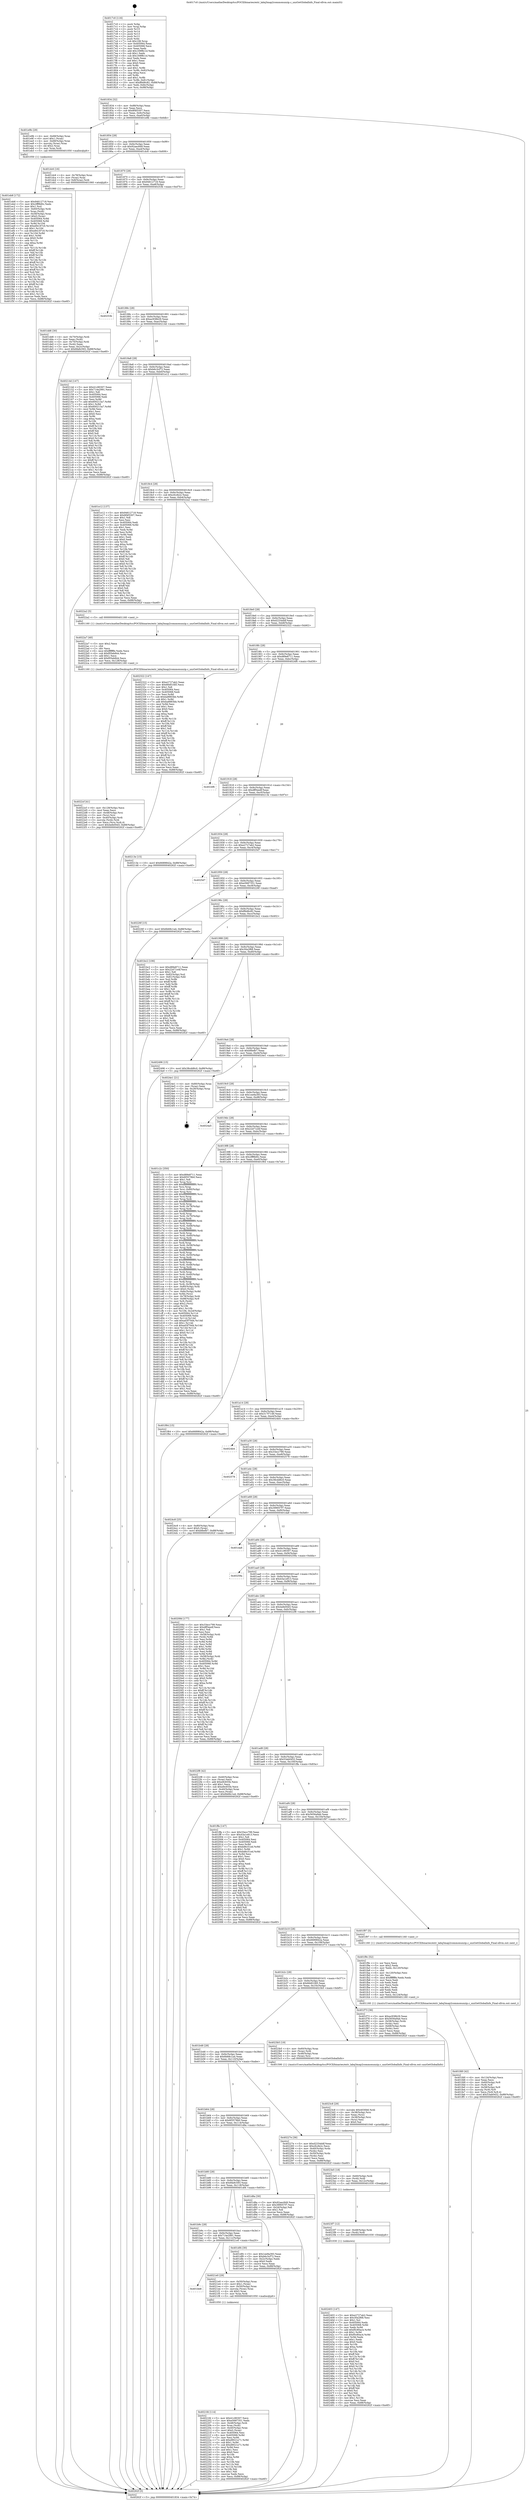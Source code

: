 digraph "0x4017c0" {
  label = "0x4017c0 (/mnt/c/Users/mathe/Desktop/tcc/POCII/binaries/extr_labq3map2commonunzip.c_unzGetGlobalInfo_Final-ollvm.out::main(0))"
  labelloc = "t"
  node[shape=record]

  Entry [label="",width=0.3,height=0.3,shape=circle,fillcolor=black,style=filled]
  "0x401834" [label="{
     0x401834 [32]\l
     | [instrs]\l
     &nbsp;&nbsp;0x401834 \<+6\>: mov -0x88(%rbp),%eax\l
     &nbsp;&nbsp;0x40183a \<+2\>: mov %eax,%ecx\l
     &nbsp;&nbsp;0x40183c \<+6\>: sub $0x8f4f3307,%ecx\l
     &nbsp;&nbsp;0x401842 \<+6\>: mov %eax,-0x9c(%rbp)\l
     &nbsp;&nbsp;0x401848 \<+6\>: mov %ecx,-0xa0(%rbp)\l
     &nbsp;&nbsp;0x40184e \<+6\>: je 0000000000401e9b \<main+0x6db\>\l
  }"]
  "0x401e9b" [label="{
     0x401e9b [29]\l
     | [instrs]\l
     &nbsp;&nbsp;0x401e9b \<+4\>: mov -0x68(%rbp),%rax\l
     &nbsp;&nbsp;0x401e9f \<+6\>: movl $0x1,(%rax)\l
     &nbsp;&nbsp;0x401ea5 \<+4\>: mov -0x68(%rbp),%rax\l
     &nbsp;&nbsp;0x401ea9 \<+3\>: movslq (%rax),%rax\l
     &nbsp;&nbsp;0x401eac \<+4\>: shl $0x2,%rax\l
     &nbsp;&nbsp;0x401eb0 \<+3\>: mov %rax,%rdi\l
     &nbsp;&nbsp;0x401eb3 \<+5\>: call 0000000000401050 \<malloc@plt\>\l
     | [calls]\l
     &nbsp;&nbsp;0x401050 \{1\} (unknown)\l
  }"]
  "0x401854" [label="{
     0x401854 [28]\l
     | [instrs]\l
     &nbsp;&nbsp;0x401854 \<+5\>: jmp 0000000000401859 \<main+0x99\>\l
     &nbsp;&nbsp;0x401859 \<+6\>: mov -0x9c(%rbp),%eax\l
     &nbsp;&nbsp;0x40185f \<+5\>: sub $0x92aec849,%eax\l
     &nbsp;&nbsp;0x401864 \<+6\>: mov %eax,-0xa4(%rbp)\l
     &nbsp;&nbsp;0x40186a \<+6\>: je 0000000000401dc6 \<main+0x606\>\l
  }"]
  Exit [label="",width=0.3,height=0.3,shape=circle,fillcolor=black,style=filled,peripheries=2]
  "0x401dc6" [label="{
     0x401dc6 [16]\l
     | [instrs]\l
     &nbsp;&nbsp;0x401dc6 \<+4\>: mov -0x78(%rbp),%rax\l
     &nbsp;&nbsp;0x401dca \<+3\>: mov (%rax),%rax\l
     &nbsp;&nbsp;0x401dcd \<+4\>: mov 0x8(%rax),%rdi\l
     &nbsp;&nbsp;0x401dd1 \<+5\>: call 0000000000401060 \<atoi@plt\>\l
     | [calls]\l
     &nbsp;&nbsp;0x401060 \{1\} (unknown)\l
  }"]
  "0x401870" [label="{
     0x401870 [28]\l
     | [instrs]\l
     &nbsp;&nbsp;0x401870 \<+5\>: jmp 0000000000401875 \<main+0xb5\>\l
     &nbsp;&nbsp;0x401875 \<+6\>: mov -0x9c(%rbp),%eax\l
     &nbsp;&nbsp;0x40187b \<+5\>: sub $0x94612718,%eax\l
     &nbsp;&nbsp;0x401880 \<+6\>: mov %eax,-0xa8(%rbp)\l
     &nbsp;&nbsp;0x401886 \<+6\>: je 000000000040253b \<main+0xd7b\>\l
  }"]
  "0x402403" [label="{
     0x402403 [147]\l
     | [instrs]\l
     &nbsp;&nbsp;0x402403 \<+5\>: mov $0xe2727ab2,%eax\l
     &nbsp;&nbsp;0x402408 \<+5\>: mov $0x30a2f68,%esi\l
     &nbsp;&nbsp;0x40240d \<+2\>: mov $0x1,%cl\l
     &nbsp;&nbsp;0x40240f \<+7\>: mov 0x405064,%edx\l
     &nbsp;&nbsp;0x402416 \<+8\>: mov 0x405068,%r8d\l
     &nbsp;&nbsp;0x40241e \<+3\>: mov %edx,%r9d\l
     &nbsp;&nbsp;0x402421 \<+7\>: add $0xf0c80ac4,%r9d\l
     &nbsp;&nbsp;0x402428 \<+4\>: sub $0x1,%r9d\l
     &nbsp;&nbsp;0x40242c \<+7\>: sub $0xf0c80ac4,%r9d\l
     &nbsp;&nbsp;0x402433 \<+4\>: imul %r9d,%edx\l
     &nbsp;&nbsp;0x402437 \<+3\>: and $0x1,%edx\l
     &nbsp;&nbsp;0x40243a \<+3\>: cmp $0x0,%edx\l
     &nbsp;&nbsp;0x40243d \<+4\>: sete %r10b\l
     &nbsp;&nbsp;0x402441 \<+4\>: cmp $0xa,%r8d\l
     &nbsp;&nbsp;0x402445 \<+4\>: setl %r11b\l
     &nbsp;&nbsp;0x402449 \<+3\>: mov %r10b,%bl\l
     &nbsp;&nbsp;0x40244c \<+3\>: xor $0xff,%bl\l
     &nbsp;&nbsp;0x40244f \<+3\>: mov %r11b,%r14b\l
     &nbsp;&nbsp;0x402452 \<+4\>: xor $0xff,%r14b\l
     &nbsp;&nbsp;0x402456 \<+3\>: xor $0x0,%cl\l
     &nbsp;&nbsp;0x402459 \<+3\>: mov %bl,%r15b\l
     &nbsp;&nbsp;0x40245c \<+4\>: and $0x0,%r15b\l
     &nbsp;&nbsp;0x402460 \<+3\>: and %cl,%r10b\l
     &nbsp;&nbsp;0x402463 \<+3\>: mov %r14b,%r12b\l
     &nbsp;&nbsp;0x402466 \<+4\>: and $0x0,%r12b\l
     &nbsp;&nbsp;0x40246a \<+3\>: and %cl,%r11b\l
     &nbsp;&nbsp;0x40246d \<+3\>: or %r10b,%r15b\l
     &nbsp;&nbsp;0x402470 \<+3\>: or %r11b,%r12b\l
     &nbsp;&nbsp;0x402473 \<+3\>: xor %r12b,%r15b\l
     &nbsp;&nbsp;0x402476 \<+3\>: or %r14b,%bl\l
     &nbsp;&nbsp;0x402479 \<+3\>: xor $0xff,%bl\l
     &nbsp;&nbsp;0x40247c \<+3\>: or $0x0,%cl\l
     &nbsp;&nbsp;0x40247f \<+2\>: and %cl,%bl\l
     &nbsp;&nbsp;0x402481 \<+3\>: or %bl,%r15b\l
     &nbsp;&nbsp;0x402484 \<+4\>: test $0x1,%r15b\l
     &nbsp;&nbsp;0x402488 \<+3\>: cmovne %esi,%eax\l
     &nbsp;&nbsp;0x40248b \<+6\>: mov %eax,-0x88(%rbp)\l
     &nbsp;&nbsp;0x402491 \<+5\>: jmp 000000000040262f \<main+0xe6f\>\l
  }"]
  "0x40253b" [label="{
     0x40253b\l
  }", style=dashed]
  "0x40188c" [label="{
     0x40188c [28]\l
     | [instrs]\l
     &nbsp;&nbsp;0x40188c \<+5\>: jmp 0000000000401891 \<main+0xd1\>\l
     &nbsp;&nbsp;0x401891 \<+6\>: mov -0x9c(%rbp),%eax\l
     &nbsp;&nbsp;0x401897 \<+5\>: sub $0xac938b29,%eax\l
     &nbsp;&nbsp;0x40189c \<+6\>: mov %eax,-0xac(%rbp)\l
     &nbsp;&nbsp;0x4018a2 \<+6\>: je 000000000040214d \<main+0x98d\>\l
  }"]
  "0x4023f7" [label="{
     0x4023f7 [12]\l
     | [instrs]\l
     &nbsp;&nbsp;0x4023f7 \<+4\>: mov -0x48(%rbp),%rdi\l
     &nbsp;&nbsp;0x4023fb \<+3\>: mov (%rdi),%rdi\l
     &nbsp;&nbsp;0x4023fe \<+5\>: call 0000000000401030 \<free@plt\>\l
     | [calls]\l
     &nbsp;&nbsp;0x401030 \{1\} (unknown)\l
  }"]
  "0x40214d" [label="{
     0x40214d [147]\l
     | [instrs]\l
     &nbsp;&nbsp;0x40214d \<+5\>: mov $0x41c90307,%eax\l
     &nbsp;&nbsp;0x402152 \<+5\>: mov $0x714e2991,%ecx\l
     &nbsp;&nbsp;0x402157 \<+2\>: mov $0x1,%dl\l
     &nbsp;&nbsp;0x402159 \<+7\>: mov 0x405064,%esi\l
     &nbsp;&nbsp;0x402160 \<+7\>: mov 0x405068,%edi\l
     &nbsp;&nbsp;0x402167 \<+3\>: mov %esi,%r8d\l
     &nbsp;&nbsp;0x40216a \<+7\>: add $0x600213a7,%r8d\l
     &nbsp;&nbsp;0x402171 \<+4\>: sub $0x1,%r8d\l
     &nbsp;&nbsp;0x402175 \<+7\>: sub $0x600213a7,%r8d\l
     &nbsp;&nbsp;0x40217c \<+4\>: imul %r8d,%esi\l
     &nbsp;&nbsp;0x402180 \<+3\>: and $0x1,%esi\l
     &nbsp;&nbsp;0x402183 \<+3\>: cmp $0x0,%esi\l
     &nbsp;&nbsp;0x402186 \<+4\>: sete %r9b\l
     &nbsp;&nbsp;0x40218a \<+3\>: cmp $0xa,%edi\l
     &nbsp;&nbsp;0x40218d \<+4\>: setl %r10b\l
     &nbsp;&nbsp;0x402191 \<+3\>: mov %r9b,%r11b\l
     &nbsp;&nbsp;0x402194 \<+4\>: xor $0xff,%r11b\l
     &nbsp;&nbsp;0x402198 \<+3\>: mov %r10b,%bl\l
     &nbsp;&nbsp;0x40219b \<+3\>: xor $0xff,%bl\l
     &nbsp;&nbsp;0x40219e \<+3\>: xor $0x0,%dl\l
     &nbsp;&nbsp;0x4021a1 \<+3\>: mov %r11b,%r14b\l
     &nbsp;&nbsp;0x4021a4 \<+4\>: and $0x0,%r14b\l
     &nbsp;&nbsp;0x4021a8 \<+3\>: and %dl,%r9b\l
     &nbsp;&nbsp;0x4021ab \<+3\>: mov %bl,%r15b\l
     &nbsp;&nbsp;0x4021ae \<+4\>: and $0x0,%r15b\l
     &nbsp;&nbsp;0x4021b2 \<+3\>: and %dl,%r10b\l
     &nbsp;&nbsp;0x4021b5 \<+3\>: or %r9b,%r14b\l
     &nbsp;&nbsp;0x4021b8 \<+3\>: or %r10b,%r15b\l
     &nbsp;&nbsp;0x4021bb \<+3\>: xor %r15b,%r14b\l
     &nbsp;&nbsp;0x4021be \<+3\>: or %bl,%r11b\l
     &nbsp;&nbsp;0x4021c1 \<+4\>: xor $0xff,%r11b\l
     &nbsp;&nbsp;0x4021c5 \<+3\>: or $0x0,%dl\l
     &nbsp;&nbsp;0x4021c8 \<+3\>: and %dl,%r11b\l
     &nbsp;&nbsp;0x4021cb \<+3\>: or %r11b,%r14b\l
     &nbsp;&nbsp;0x4021ce \<+4\>: test $0x1,%r14b\l
     &nbsp;&nbsp;0x4021d2 \<+3\>: cmovne %ecx,%eax\l
     &nbsp;&nbsp;0x4021d5 \<+6\>: mov %eax,-0x88(%rbp)\l
     &nbsp;&nbsp;0x4021db \<+5\>: jmp 000000000040262f \<main+0xe6f\>\l
  }"]
  "0x4018a8" [label="{
     0x4018a8 [28]\l
     | [instrs]\l
     &nbsp;&nbsp;0x4018a8 \<+5\>: jmp 00000000004018ad \<main+0xed\>\l
     &nbsp;&nbsp;0x4018ad \<+6\>: mov -0x9c(%rbp),%eax\l
     &nbsp;&nbsp;0x4018b3 \<+5\>: sub $0xb6c3cf72,%eax\l
     &nbsp;&nbsp;0x4018b8 \<+6\>: mov %eax,-0xb0(%rbp)\l
     &nbsp;&nbsp;0x4018be \<+6\>: je 0000000000401e12 \<main+0x652\>\l
  }"]
  "0x4023e5" [label="{
     0x4023e5 [18]\l
     | [instrs]\l
     &nbsp;&nbsp;0x4023e5 \<+4\>: mov -0x60(%rbp),%rdi\l
     &nbsp;&nbsp;0x4023e9 \<+3\>: mov (%rdi),%rdi\l
     &nbsp;&nbsp;0x4023ec \<+6\>: mov %eax,-0x12c(%rbp)\l
     &nbsp;&nbsp;0x4023f2 \<+5\>: call 0000000000401030 \<free@plt\>\l
     | [calls]\l
     &nbsp;&nbsp;0x401030 \{1\} (unknown)\l
  }"]
  "0x401e12" [label="{
     0x401e12 [137]\l
     | [instrs]\l
     &nbsp;&nbsp;0x401e12 \<+5\>: mov $0x94612718,%eax\l
     &nbsp;&nbsp;0x401e17 \<+5\>: mov $0x8f4f3307,%ecx\l
     &nbsp;&nbsp;0x401e1c \<+2\>: mov $0x1,%dl\l
     &nbsp;&nbsp;0x401e1e \<+2\>: xor %esi,%esi\l
     &nbsp;&nbsp;0x401e20 \<+7\>: mov 0x405064,%edi\l
     &nbsp;&nbsp;0x401e27 \<+8\>: mov 0x405068,%r8d\l
     &nbsp;&nbsp;0x401e2f \<+3\>: sub $0x1,%esi\l
     &nbsp;&nbsp;0x401e32 \<+3\>: mov %edi,%r9d\l
     &nbsp;&nbsp;0x401e35 \<+3\>: add %esi,%r9d\l
     &nbsp;&nbsp;0x401e38 \<+4\>: imul %r9d,%edi\l
     &nbsp;&nbsp;0x401e3c \<+3\>: and $0x1,%edi\l
     &nbsp;&nbsp;0x401e3f \<+3\>: cmp $0x0,%edi\l
     &nbsp;&nbsp;0x401e42 \<+4\>: sete %r10b\l
     &nbsp;&nbsp;0x401e46 \<+4\>: cmp $0xa,%r8d\l
     &nbsp;&nbsp;0x401e4a \<+4\>: setl %r11b\l
     &nbsp;&nbsp;0x401e4e \<+3\>: mov %r10b,%bl\l
     &nbsp;&nbsp;0x401e51 \<+3\>: xor $0xff,%bl\l
     &nbsp;&nbsp;0x401e54 \<+3\>: mov %r11b,%r14b\l
     &nbsp;&nbsp;0x401e57 \<+4\>: xor $0xff,%r14b\l
     &nbsp;&nbsp;0x401e5b \<+3\>: xor $0x0,%dl\l
     &nbsp;&nbsp;0x401e5e \<+3\>: mov %bl,%r15b\l
     &nbsp;&nbsp;0x401e61 \<+4\>: and $0x0,%r15b\l
     &nbsp;&nbsp;0x401e65 \<+3\>: and %dl,%r10b\l
     &nbsp;&nbsp;0x401e68 \<+3\>: mov %r14b,%r12b\l
     &nbsp;&nbsp;0x401e6b \<+4\>: and $0x0,%r12b\l
     &nbsp;&nbsp;0x401e6f \<+3\>: and %dl,%r11b\l
     &nbsp;&nbsp;0x401e72 \<+3\>: or %r10b,%r15b\l
     &nbsp;&nbsp;0x401e75 \<+3\>: or %r11b,%r12b\l
     &nbsp;&nbsp;0x401e78 \<+3\>: xor %r12b,%r15b\l
     &nbsp;&nbsp;0x401e7b \<+3\>: or %r14b,%bl\l
     &nbsp;&nbsp;0x401e7e \<+3\>: xor $0xff,%bl\l
     &nbsp;&nbsp;0x401e81 \<+3\>: or $0x0,%dl\l
     &nbsp;&nbsp;0x401e84 \<+2\>: and %dl,%bl\l
     &nbsp;&nbsp;0x401e86 \<+3\>: or %bl,%r15b\l
     &nbsp;&nbsp;0x401e89 \<+4\>: test $0x1,%r15b\l
     &nbsp;&nbsp;0x401e8d \<+3\>: cmovne %ecx,%eax\l
     &nbsp;&nbsp;0x401e90 \<+6\>: mov %eax,-0x88(%rbp)\l
     &nbsp;&nbsp;0x401e96 \<+5\>: jmp 000000000040262f \<main+0xe6f\>\l
  }"]
  "0x4018c4" [label="{
     0x4018c4 [28]\l
     | [instrs]\l
     &nbsp;&nbsp;0x4018c4 \<+5\>: jmp 00000000004018c9 \<main+0x109\>\l
     &nbsp;&nbsp;0x4018c9 \<+6\>: mov -0x9c(%rbp),%eax\l
     &nbsp;&nbsp;0x4018cf \<+5\>: sub $0xcfccfe2c,%eax\l
     &nbsp;&nbsp;0x4018d4 \<+6\>: mov %eax,-0xb4(%rbp)\l
     &nbsp;&nbsp;0x4018da \<+6\>: je 00000000004022a2 \<main+0xae2\>\l
  }"]
  "0x4023c8" [label="{
     0x4023c8 [29]\l
     | [instrs]\l
     &nbsp;&nbsp;0x4023c8 \<+10\>: movabs $0x4030b6,%rdi\l
     &nbsp;&nbsp;0x4023d2 \<+4\>: mov -0x38(%rbp),%rsi\l
     &nbsp;&nbsp;0x4023d6 \<+2\>: mov %eax,(%rsi)\l
     &nbsp;&nbsp;0x4023d8 \<+4\>: mov -0x38(%rbp),%rsi\l
     &nbsp;&nbsp;0x4023dc \<+2\>: mov (%rsi),%esi\l
     &nbsp;&nbsp;0x4023de \<+2\>: mov $0x0,%al\l
     &nbsp;&nbsp;0x4023e0 \<+5\>: call 0000000000401040 \<printf@plt\>\l
     | [calls]\l
     &nbsp;&nbsp;0x401040 \{1\} (unknown)\l
  }"]
  "0x4022a2" [label="{
     0x4022a2 [5]\l
     | [instrs]\l
     &nbsp;&nbsp;0x4022a2 \<+5\>: call 0000000000401160 \<next_i\>\l
     | [calls]\l
     &nbsp;&nbsp;0x401160 \{1\} (/mnt/c/Users/mathe/Desktop/tcc/POCII/binaries/extr_labq3map2commonunzip.c_unzGetGlobalInfo_Final-ollvm.out::next_i)\l
  }"]
  "0x4018e0" [label="{
     0x4018e0 [28]\l
     | [instrs]\l
     &nbsp;&nbsp;0x4018e0 \<+5\>: jmp 00000000004018e5 \<main+0x125\>\l
     &nbsp;&nbsp;0x4018e5 \<+6\>: mov -0x9c(%rbp),%eax\l
     &nbsp;&nbsp;0x4018eb \<+5\>: sub $0xd2254ddf,%eax\l
     &nbsp;&nbsp;0x4018f0 \<+6\>: mov %eax,-0xb8(%rbp)\l
     &nbsp;&nbsp;0x4018f6 \<+6\>: je 0000000000402322 \<main+0xb62\>\l
  }"]
  "0x4022cf" [label="{
     0x4022cf [41]\l
     | [instrs]\l
     &nbsp;&nbsp;0x4022cf \<+6\>: mov -0x128(%rbp),%ecx\l
     &nbsp;&nbsp;0x4022d5 \<+3\>: imul %eax,%ecx\l
     &nbsp;&nbsp;0x4022d8 \<+4\>: mov -0x48(%rbp),%rsi\l
     &nbsp;&nbsp;0x4022dc \<+3\>: mov (%rsi),%rsi\l
     &nbsp;&nbsp;0x4022df \<+4\>: mov -0x40(%rbp),%rdi\l
     &nbsp;&nbsp;0x4022e3 \<+3\>: movslq (%rdi),%rdi\l
     &nbsp;&nbsp;0x4022e6 \<+3\>: mov %ecx,(%rsi,%rdi,4)\l
     &nbsp;&nbsp;0x4022e9 \<+10\>: movl $0x4efe00d3,-0x88(%rbp)\l
     &nbsp;&nbsp;0x4022f3 \<+5\>: jmp 000000000040262f \<main+0xe6f\>\l
  }"]
  "0x402322" [label="{
     0x402322 [147]\l
     | [instrs]\l
     &nbsp;&nbsp;0x402322 \<+5\>: mov $0xe2727ab2,%eax\l
     &nbsp;&nbsp;0x402327 \<+5\>: mov $0x66d01fd5,%ecx\l
     &nbsp;&nbsp;0x40232c \<+2\>: mov $0x1,%dl\l
     &nbsp;&nbsp;0x40232e \<+7\>: mov 0x405064,%esi\l
     &nbsp;&nbsp;0x402335 \<+7\>: mov 0x405068,%edi\l
     &nbsp;&nbsp;0x40233c \<+3\>: mov %esi,%r8d\l
     &nbsp;&nbsp;0x40233f \<+7\>: sub $0xba8883bb,%r8d\l
     &nbsp;&nbsp;0x402346 \<+4\>: sub $0x1,%r8d\l
     &nbsp;&nbsp;0x40234a \<+7\>: add $0xba8883bb,%r8d\l
     &nbsp;&nbsp;0x402351 \<+4\>: imul %r8d,%esi\l
     &nbsp;&nbsp;0x402355 \<+3\>: and $0x1,%esi\l
     &nbsp;&nbsp;0x402358 \<+3\>: cmp $0x0,%esi\l
     &nbsp;&nbsp;0x40235b \<+4\>: sete %r9b\l
     &nbsp;&nbsp;0x40235f \<+3\>: cmp $0xa,%edi\l
     &nbsp;&nbsp;0x402362 \<+4\>: setl %r10b\l
     &nbsp;&nbsp;0x402366 \<+3\>: mov %r9b,%r11b\l
     &nbsp;&nbsp;0x402369 \<+4\>: xor $0xff,%r11b\l
     &nbsp;&nbsp;0x40236d \<+3\>: mov %r10b,%bl\l
     &nbsp;&nbsp;0x402370 \<+3\>: xor $0xff,%bl\l
     &nbsp;&nbsp;0x402373 \<+3\>: xor $0x1,%dl\l
     &nbsp;&nbsp;0x402376 \<+3\>: mov %r11b,%r14b\l
     &nbsp;&nbsp;0x402379 \<+4\>: and $0xff,%r14b\l
     &nbsp;&nbsp;0x40237d \<+3\>: and %dl,%r9b\l
     &nbsp;&nbsp;0x402380 \<+3\>: mov %bl,%r15b\l
     &nbsp;&nbsp;0x402383 \<+4\>: and $0xff,%r15b\l
     &nbsp;&nbsp;0x402387 \<+3\>: and %dl,%r10b\l
     &nbsp;&nbsp;0x40238a \<+3\>: or %r9b,%r14b\l
     &nbsp;&nbsp;0x40238d \<+3\>: or %r10b,%r15b\l
     &nbsp;&nbsp;0x402390 \<+3\>: xor %r15b,%r14b\l
     &nbsp;&nbsp;0x402393 \<+3\>: or %bl,%r11b\l
     &nbsp;&nbsp;0x402396 \<+4\>: xor $0xff,%r11b\l
     &nbsp;&nbsp;0x40239a \<+3\>: or $0x1,%dl\l
     &nbsp;&nbsp;0x40239d \<+3\>: and %dl,%r11b\l
     &nbsp;&nbsp;0x4023a0 \<+3\>: or %r11b,%r14b\l
     &nbsp;&nbsp;0x4023a3 \<+4\>: test $0x1,%r14b\l
     &nbsp;&nbsp;0x4023a7 \<+3\>: cmovne %ecx,%eax\l
     &nbsp;&nbsp;0x4023aa \<+6\>: mov %eax,-0x88(%rbp)\l
     &nbsp;&nbsp;0x4023b0 \<+5\>: jmp 000000000040262f \<main+0xe6f\>\l
  }"]
  "0x4018fc" [label="{
     0x4018fc [28]\l
     | [instrs]\l
     &nbsp;&nbsp;0x4018fc \<+5\>: jmp 0000000000401901 \<main+0x141\>\l
     &nbsp;&nbsp;0x401901 \<+6\>: mov -0x9c(%rbp),%eax\l
     &nbsp;&nbsp;0x401907 \<+5\>: sub $0xd89e8711,%eax\l
     &nbsp;&nbsp;0x40190c \<+6\>: mov %eax,-0xbc(%rbp)\l
     &nbsp;&nbsp;0x401912 \<+6\>: je 00000000004024f6 \<main+0xd36\>\l
  }"]
  "0x4022a7" [label="{
     0x4022a7 [40]\l
     | [instrs]\l
     &nbsp;&nbsp;0x4022a7 \<+5\>: mov $0x2,%ecx\l
     &nbsp;&nbsp;0x4022ac \<+1\>: cltd\l
     &nbsp;&nbsp;0x4022ad \<+2\>: idiv %ecx\l
     &nbsp;&nbsp;0x4022af \<+6\>: imul $0xfffffffe,%edx,%ecx\l
     &nbsp;&nbsp;0x4022b5 \<+6\>: sub $0xf05eb844,%ecx\l
     &nbsp;&nbsp;0x4022bb \<+3\>: add $0x1,%ecx\l
     &nbsp;&nbsp;0x4022be \<+6\>: add $0xf05eb844,%ecx\l
     &nbsp;&nbsp;0x4022c4 \<+6\>: mov %ecx,-0x128(%rbp)\l
     &nbsp;&nbsp;0x4022ca \<+5\>: call 0000000000401160 \<next_i\>\l
     | [calls]\l
     &nbsp;&nbsp;0x401160 \{1\} (/mnt/c/Users/mathe/Desktop/tcc/POCII/binaries/extr_labq3map2commonunzip.c_unzGetGlobalInfo_Final-ollvm.out::next_i)\l
  }"]
  "0x4024f6" [label="{
     0x4024f6\l
  }", style=dashed]
  "0x401918" [label="{
     0x401918 [28]\l
     | [instrs]\l
     &nbsp;&nbsp;0x401918 \<+5\>: jmp 000000000040191d \<main+0x15d\>\l
     &nbsp;&nbsp;0x40191d \<+6\>: mov -0x9c(%rbp),%eax\l
     &nbsp;&nbsp;0x401923 \<+5\>: sub $0xdff3eedf,%eax\l
     &nbsp;&nbsp;0x401928 \<+6\>: mov %eax,-0xc0(%rbp)\l
     &nbsp;&nbsp;0x40192e \<+6\>: je 000000000040213e \<main+0x97e\>\l
  }"]
  "0x4021fd" [label="{
     0x4021fd [114]\l
     | [instrs]\l
     &nbsp;&nbsp;0x4021fd \<+5\>: mov $0x41c90307,%ecx\l
     &nbsp;&nbsp;0x402202 \<+5\>: mov $0xe5687351,%edx\l
     &nbsp;&nbsp;0x402207 \<+4\>: mov -0x48(%rbp),%rdi\l
     &nbsp;&nbsp;0x40220b \<+3\>: mov %rax,(%rdi)\l
     &nbsp;&nbsp;0x40220e \<+4\>: mov -0x40(%rbp),%rax\l
     &nbsp;&nbsp;0x402212 \<+6\>: movl $0x0,(%rax)\l
     &nbsp;&nbsp;0x402218 \<+7\>: mov 0x405064,%esi\l
     &nbsp;&nbsp;0x40221f \<+8\>: mov 0x405068,%r8d\l
     &nbsp;&nbsp;0x402227 \<+3\>: mov %esi,%r9d\l
     &nbsp;&nbsp;0x40222a \<+7\>: add $0xd9021e71,%r9d\l
     &nbsp;&nbsp;0x402231 \<+4\>: sub $0x1,%r9d\l
     &nbsp;&nbsp;0x402235 \<+7\>: sub $0xd9021e71,%r9d\l
     &nbsp;&nbsp;0x40223c \<+4\>: imul %r9d,%esi\l
     &nbsp;&nbsp;0x402240 \<+3\>: and $0x1,%esi\l
     &nbsp;&nbsp;0x402243 \<+3\>: cmp $0x0,%esi\l
     &nbsp;&nbsp;0x402246 \<+4\>: sete %r10b\l
     &nbsp;&nbsp;0x40224a \<+4\>: cmp $0xa,%r8d\l
     &nbsp;&nbsp;0x40224e \<+4\>: setl %r11b\l
     &nbsp;&nbsp;0x402252 \<+3\>: mov %r10b,%bl\l
     &nbsp;&nbsp;0x402255 \<+3\>: and %r11b,%bl\l
     &nbsp;&nbsp;0x402258 \<+3\>: xor %r11b,%r10b\l
     &nbsp;&nbsp;0x40225b \<+3\>: or %r10b,%bl\l
     &nbsp;&nbsp;0x40225e \<+3\>: test $0x1,%bl\l
     &nbsp;&nbsp;0x402261 \<+3\>: cmovne %edx,%ecx\l
     &nbsp;&nbsp;0x402264 \<+6\>: mov %ecx,-0x88(%rbp)\l
     &nbsp;&nbsp;0x40226a \<+5\>: jmp 000000000040262f \<main+0xe6f\>\l
  }"]
  "0x40213e" [label="{
     0x40213e [15]\l
     | [instrs]\l
     &nbsp;&nbsp;0x40213e \<+10\>: movl $0x6689842a,-0x88(%rbp)\l
     &nbsp;&nbsp;0x402148 \<+5\>: jmp 000000000040262f \<main+0xe6f\>\l
  }"]
  "0x401934" [label="{
     0x401934 [28]\l
     | [instrs]\l
     &nbsp;&nbsp;0x401934 \<+5\>: jmp 0000000000401939 \<main+0x179\>\l
     &nbsp;&nbsp;0x401939 \<+6\>: mov -0x9c(%rbp),%eax\l
     &nbsp;&nbsp;0x40193f \<+5\>: sub $0xe2727ab2,%eax\l
     &nbsp;&nbsp;0x401944 \<+6\>: mov %eax,-0xc4(%rbp)\l
     &nbsp;&nbsp;0x40194a \<+6\>: je 00000000004025d7 \<main+0xe17\>\l
  }"]
  "0x401bb8" [label="{
     0x401bb8\l
  }", style=dashed]
  "0x4025d7" [label="{
     0x4025d7\l
  }", style=dashed]
  "0x401950" [label="{
     0x401950 [28]\l
     | [instrs]\l
     &nbsp;&nbsp;0x401950 \<+5\>: jmp 0000000000401955 \<main+0x195\>\l
     &nbsp;&nbsp;0x401955 \<+6\>: mov -0x9c(%rbp),%eax\l
     &nbsp;&nbsp;0x40195b \<+5\>: sub $0xe5687351,%eax\l
     &nbsp;&nbsp;0x401960 \<+6\>: mov %eax,-0xc8(%rbp)\l
     &nbsp;&nbsp;0x401966 \<+6\>: je 000000000040226f \<main+0xaaf\>\l
  }"]
  "0x4021e0" [label="{
     0x4021e0 [29]\l
     | [instrs]\l
     &nbsp;&nbsp;0x4021e0 \<+4\>: mov -0x50(%rbp),%rax\l
     &nbsp;&nbsp;0x4021e4 \<+6\>: movl $0x1,(%rax)\l
     &nbsp;&nbsp;0x4021ea \<+4\>: mov -0x50(%rbp),%rax\l
     &nbsp;&nbsp;0x4021ee \<+3\>: movslq (%rax),%rax\l
     &nbsp;&nbsp;0x4021f1 \<+4\>: shl $0x2,%rax\l
     &nbsp;&nbsp;0x4021f5 \<+3\>: mov %rax,%rdi\l
     &nbsp;&nbsp;0x4021f8 \<+5\>: call 0000000000401050 \<malloc@plt\>\l
     | [calls]\l
     &nbsp;&nbsp;0x401050 \{1\} (unknown)\l
  }"]
  "0x40226f" [label="{
     0x40226f [15]\l
     | [instrs]\l
     &nbsp;&nbsp;0x40226f \<+10\>: movl $0x6b68c1a4,-0x88(%rbp)\l
     &nbsp;&nbsp;0x402279 \<+5\>: jmp 000000000040262f \<main+0xe6f\>\l
  }"]
  "0x40196c" [label="{
     0x40196c [28]\l
     | [instrs]\l
     &nbsp;&nbsp;0x40196c \<+5\>: jmp 0000000000401971 \<main+0x1b1\>\l
     &nbsp;&nbsp;0x401971 \<+6\>: mov -0x9c(%rbp),%eax\l
     &nbsp;&nbsp;0x401977 \<+5\>: sub $0xff4d6c82,%eax\l
     &nbsp;&nbsp;0x40197c \<+6\>: mov %eax,-0xcc(%rbp)\l
     &nbsp;&nbsp;0x401982 \<+6\>: je 0000000000401bc2 \<main+0x402\>\l
  }"]
  "0x401fd0" [label="{
     0x401fd0 [42]\l
     | [instrs]\l
     &nbsp;&nbsp;0x401fd0 \<+6\>: mov -0x124(%rbp),%ecx\l
     &nbsp;&nbsp;0x401fd6 \<+3\>: imul %eax,%ecx\l
     &nbsp;&nbsp;0x401fd9 \<+4\>: mov -0x60(%rbp),%r8\l
     &nbsp;&nbsp;0x401fdd \<+3\>: mov (%r8),%r8\l
     &nbsp;&nbsp;0x401fe0 \<+4\>: mov -0x58(%rbp),%r9\l
     &nbsp;&nbsp;0x401fe4 \<+3\>: movslq (%r9),%r9\l
     &nbsp;&nbsp;0x401fe7 \<+4\>: mov %ecx,(%r8,%r9,4)\l
     &nbsp;&nbsp;0x401feb \<+10\>: movl $0x53ab0452,-0x88(%rbp)\l
     &nbsp;&nbsp;0x401ff5 \<+5\>: jmp 000000000040262f \<main+0xe6f\>\l
  }"]
  "0x401bc2" [label="{
     0x401bc2 [106]\l
     | [instrs]\l
     &nbsp;&nbsp;0x401bc2 \<+5\>: mov $0xd89e8711,%eax\l
     &nbsp;&nbsp;0x401bc7 \<+5\>: mov $0x22d71e4f,%ecx\l
     &nbsp;&nbsp;0x401bcc \<+2\>: mov $0x1,%dl\l
     &nbsp;&nbsp;0x401bce \<+7\>: mov -0x82(%rbp),%sil\l
     &nbsp;&nbsp;0x401bd5 \<+7\>: mov -0x81(%rbp),%dil\l
     &nbsp;&nbsp;0x401bdc \<+3\>: mov %sil,%r8b\l
     &nbsp;&nbsp;0x401bdf \<+4\>: xor $0xff,%r8b\l
     &nbsp;&nbsp;0x401be3 \<+3\>: mov %dil,%r9b\l
     &nbsp;&nbsp;0x401be6 \<+4\>: xor $0xff,%r9b\l
     &nbsp;&nbsp;0x401bea \<+3\>: xor $0x1,%dl\l
     &nbsp;&nbsp;0x401bed \<+3\>: mov %r8b,%r10b\l
     &nbsp;&nbsp;0x401bf0 \<+4\>: and $0xff,%r10b\l
     &nbsp;&nbsp;0x401bf4 \<+3\>: and %dl,%sil\l
     &nbsp;&nbsp;0x401bf7 \<+3\>: mov %r9b,%r11b\l
     &nbsp;&nbsp;0x401bfa \<+4\>: and $0xff,%r11b\l
     &nbsp;&nbsp;0x401bfe \<+3\>: and %dl,%dil\l
     &nbsp;&nbsp;0x401c01 \<+3\>: or %sil,%r10b\l
     &nbsp;&nbsp;0x401c04 \<+3\>: or %dil,%r11b\l
     &nbsp;&nbsp;0x401c07 \<+3\>: xor %r11b,%r10b\l
     &nbsp;&nbsp;0x401c0a \<+3\>: or %r9b,%r8b\l
     &nbsp;&nbsp;0x401c0d \<+4\>: xor $0xff,%r8b\l
     &nbsp;&nbsp;0x401c11 \<+3\>: or $0x1,%dl\l
     &nbsp;&nbsp;0x401c14 \<+3\>: and %dl,%r8b\l
     &nbsp;&nbsp;0x401c17 \<+3\>: or %r8b,%r10b\l
     &nbsp;&nbsp;0x401c1a \<+4\>: test $0x1,%r10b\l
     &nbsp;&nbsp;0x401c1e \<+3\>: cmovne %ecx,%eax\l
     &nbsp;&nbsp;0x401c21 \<+6\>: mov %eax,-0x88(%rbp)\l
     &nbsp;&nbsp;0x401c27 \<+5\>: jmp 000000000040262f \<main+0xe6f\>\l
  }"]
  "0x401988" [label="{
     0x401988 [28]\l
     | [instrs]\l
     &nbsp;&nbsp;0x401988 \<+5\>: jmp 000000000040198d \<main+0x1cd\>\l
     &nbsp;&nbsp;0x40198d \<+6\>: mov -0x9c(%rbp),%eax\l
     &nbsp;&nbsp;0x401993 \<+5\>: sub $0x30a2f68,%eax\l
     &nbsp;&nbsp;0x401998 \<+6\>: mov %eax,-0xd0(%rbp)\l
     &nbsp;&nbsp;0x40199e \<+6\>: je 0000000000402496 \<main+0xcd6\>\l
  }"]
  "0x40262f" [label="{
     0x40262f [5]\l
     | [instrs]\l
     &nbsp;&nbsp;0x40262f \<+5\>: jmp 0000000000401834 \<main+0x74\>\l
  }"]
  "0x4017c0" [label="{
     0x4017c0 [116]\l
     | [instrs]\l
     &nbsp;&nbsp;0x4017c0 \<+1\>: push %rbp\l
     &nbsp;&nbsp;0x4017c1 \<+3\>: mov %rsp,%rbp\l
     &nbsp;&nbsp;0x4017c4 \<+2\>: push %r15\l
     &nbsp;&nbsp;0x4017c6 \<+2\>: push %r14\l
     &nbsp;&nbsp;0x4017c8 \<+2\>: push %r13\l
     &nbsp;&nbsp;0x4017ca \<+2\>: push %r12\l
     &nbsp;&nbsp;0x4017cc \<+1\>: push %rbx\l
     &nbsp;&nbsp;0x4017cd \<+7\>: sub $0x108,%rsp\l
     &nbsp;&nbsp;0x4017d4 \<+7\>: mov 0x405064,%eax\l
     &nbsp;&nbsp;0x4017db \<+7\>: mov 0x405068,%ecx\l
     &nbsp;&nbsp;0x4017e2 \<+2\>: mov %eax,%edx\l
     &nbsp;&nbsp;0x4017e4 \<+6\>: add $0x169f8c1d,%edx\l
     &nbsp;&nbsp;0x4017ea \<+3\>: sub $0x1,%edx\l
     &nbsp;&nbsp;0x4017ed \<+6\>: sub $0x169f8c1d,%edx\l
     &nbsp;&nbsp;0x4017f3 \<+3\>: imul %edx,%eax\l
     &nbsp;&nbsp;0x4017f6 \<+3\>: and $0x1,%eax\l
     &nbsp;&nbsp;0x4017f9 \<+3\>: cmp $0x0,%eax\l
     &nbsp;&nbsp;0x4017fc \<+4\>: sete %r8b\l
     &nbsp;&nbsp;0x401800 \<+4\>: and $0x1,%r8b\l
     &nbsp;&nbsp;0x401804 \<+7\>: mov %r8b,-0x82(%rbp)\l
     &nbsp;&nbsp;0x40180b \<+3\>: cmp $0xa,%ecx\l
     &nbsp;&nbsp;0x40180e \<+4\>: setl %r8b\l
     &nbsp;&nbsp;0x401812 \<+4\>: and $0x1,%r8b\l
     &nbsp;&nbsp;0x401816 \<+7\>: mov %r8b,-0x81(%rbp)\l
     &nbsp;&nbsp;0x40181d \<+10\>: movl $0xff4d6c82,-0x88(%rbp)\l
     &nbsp;&nbsp;0x401827 \<+6\>: mov %edi,-0x8c(%rbp)\l
     &nbsp;&nbsp;0x40182d \<+7\>: mov %rsi,-0x98(%rbp)\l
  }"]
  "0x401f9c" [label="{
     0x401f9c [52]\l
     | [instrs]\l
     &nbsp;&nbsp;0x401f9c \<+2\>: xor %ecx,%ecx\l
     &nbsp;&nbsp;0x401f9e \<+5\>: mov $0x2,%edx\l
     &nbsp;&nbsp;0x401fa3 \<+6\>: mov %edx,-0x120(%rbp)\l
     &nbsp;&nbsp;0x401fa9 \<+1\>: cltd\l
     &nbsp;&nbsp;0x401faa \<+6\>: mov -0x120(%rbp),%esi\l
     &nbsp;&nbsp;0x401fb0 \<+2\>: idiv %esi\l
     &nbsp;&nbsp;0x401fb2 \<+6\>: imul $0xfffffffe,%edx,%edx\l
     &nbsp;&nbsp;0x401fb8 \<+2\>: mov %ecx,%edi\l
     &nbsp;&nbsp;0x401fba \<+2\>: sub %edx,%edi\l
     &nbsp;&nbsp;0x401fbc \<+2\>: mov %ecx,%edx\l
     &nbsp;&nbsp;0x401fbe \<+3\>: sub $0x1,%edx\l
     &nbsp;&nbsp;0x401fc1 \<+2\>: add %edx,%edi\l
     &nbsp;&nbsp;0x401fc3 \<+2\>: sub %edi,%ecx\l
     &nbsp;&nbsp;0x401fc5 \<+6\>: mov %ecx,-0x124(%rbp)\l
     &nbsp;&nbsp;0x401fcb \<+5\>: call 0000000000401160 \<next_i\>\l
     | [calls]\l
     &nbsp;&nbsp;0x401160 \{1\} (/mnt/c/Users/mathe/Desktop/tcc/POCII/binaries/extr_labq3map2commonunzip.c_unzGetGlobalInfo_Final-ollvm.out::next_i)\l
  }"]
  "0x402496" [label="{
     0x402496 [15]\l
     | [instrs]\l
     &nbsp;&nbsp;0x402496 \<+10\>: movl $0x38cdd6c0,-0x88(%rbp)\l
     &nbsp;&nbsp;0x4024a0 \<+5\>: jmp 000000000040262f \<main+0xe6f\>\l
  }"]
  "0x4019a4" [label="{
     0x4019a4 [28]\l
     | [instrs]\l
     &nbsp;&nbsp;0x4019a4 \<+5\>: jmp 00000000004019a9 \<main+0x1e9\>\l
     &nbsp;&nbsp;0x4019a9 \<+6\>: mov -0x9c(%rbp),%eax\l
     &nbsp;&nbsp;0x4019af \<+5\>: sub $0xbfbefb7,%eax\l
     &nbsp;&nbsp;0x4019b4 \<+6\>: mov %eax,-0xd4(%rbp)\l
     &nbsp;&nbsp;0x4019ba \<+6\>: je 00000000004024e1 \<main+0xd21\>\l
  }"]
  "0x401eb8" [label="{
     0x401eb8 [172]\l
     | [instrs]\l
     &nbsp;&nbsp;0x401eb8 \<+5\>: mov $0x94612718,%ecx\l
     &nbsp;&nbsp;0x401ebd \<+5\>: mov $0x2fff8d0c,%edx\l
     &nbsp;&nbsp;0x401ec2 \<+3\>: mov $0x1,%sil\l
     &nbsp;&nbsp;0x401ec5 \<+4\>: mov -0x60(%rbp),%rdi\l
     &nbsp;&nbsp;0x401ec9 \<+3\>: mov %rax,(%rdi)\l
     &nbsp;&nbsp;0x401ecc \<+4\>: mov -0x58(%rbp),%rax\l
     &nbsp;&nbsp;0x401ed0 \<+6\>: movl $0x0,(%rax)\l
     &nbsp;&nbsp;0x401ed6 \<+8\>: mov 0x405064,%r8d\l
     &nbsp;&nbsp;0x401ede \<+8\>: mov 0x405068,%r9d\l
     &nbsp;&nbsp;0x401ee6 \<+3\>: mov %r8d,%r10d\l
     &nbsp;&nbsp;0x401ee9 \<+7\>: add $0xe84187c0,%r10d\l
     &nbsp;&nbsp;0x401ef0 \<+4\>: sub $0x1,%r10d\l
     &nbsp;&nbsp;0x401ef4 \<+7\>: sub $0xe84187c0,%r10d\l
     &nbsp;&nbsp;0x401efb \<+4\>: imul %r10d,%r8d\l
     &nbsp;&nbsp;0x401eff \<+4\>: and $0x1,%r8d\l
     &nbsp;&nbsp;0x401f03 \<+4\>: cmp $0x0,%r8d\l
     &nbsp;&nbsp;0x401f07 \<+4\>: sete %r11b\l
     &nbsp;&nbsp;0x401f0b \<+4\>: cmp $0xa,%r9d\l
     &nbsp;&nbsp;0x401f0f \<+3\>: setl %bl\l
     &nbsp;&nbsp;0x401f12 \<+3\>: mov %r11b,%r14b\l
     &nbsp;&nbsp;0x401f15 \<+4\>: xor $0xff,%r14b\l
     &nbsp;&nbsp;0x401f19 \<+3\>: mov %bl,%r15b\l
     &nbsp;&nbsp;0x401f1c \<+4\>: xor $0xff,%r15b\l
     &nbsp;&nbsp;0x401f20 \<+4\>: xor $0x1,%sil\l
     &nbsp;&nbsp;0x401f24 \<+3\>: mov %r14b,%r12b\l
     &nbsp;&nbsp;0x401f27 \<+4\>: and $0xff,%r12b\l
     &nbsp;&nbsp;0x401f2b \<+3\>: and %sil,%r11b\l
     &nbsp;&nbsp;0x401f2e \<+3\>: mov %r15b,%r13b\l
     &nbsp;&nbsp;0x401f31 \<+4\>: and $0xff,%r13b\l
     &nbsp;&nbsp;0x401f35 \<+3\>: and %sil,%bl\l
     &nbsp;&nbsp;0x401f38 \<+3\>: or %r11b,%r12b\l
     &nbsp;&nbsp;0x401f3b \<+3\>: or %bl,%r13b\l
     &nbsp;&nbsp;0x401f3e \<+3\>: xor %r13b,%r12b\l
     &nbsp;&nbsp;0x401f41 \<+3\>: or %r15b,%r14b\l
     &nbsp;&nbsp;0x401f44 \<+4\>: xor $0xff,%r14b\l
     &nbsp;&nbsp;0x401f48 \<+4\>: or $0x1,%sil\l
     &nbsp;&nbsp;0x401f4c \<+3\>: and %sil,%r14b\l
     &nbsp;&nbsp;0x401f4f \<+3\>: or %r14b,%r12b\l
     &nbsp;&nbsp;0x401f52 \<+4\>: test $0x1,%r12b\l
     &nbsp;&nbsp;0x401f56 \<+3\>: cmovne %edx,%ecx\l
     &nbsp;&nbsp;0x401f59 \<+6\>: mov %ecx,-0x88(%rbp)\l
     &nbsp;&nbsp;0x401f5f \<+5\>: jmp 000000000040262f \<main+0xe6f\>\l
  }"]
  "0x4024e1" [label="{
     0x4024e1 [21]\l
     | [instrs]\l
     &nbsp;&nbsp;0x4024e1 \<+4\>: mov -0x80(%rbp),%rax\l
     &nbsp;&nbsp;0x4024e5 \<+2\>: mov (%rax),%eax\l
     &nbsp;&nbsp;0x4024e7 \<+4\>: lea -0x28(%rbp),%rsp\l
     &nbsp;&nbsp;0x4024eb \<+1\>: pop %rbx\l
     &nbsp;&nbsp;0x4024ec \<+2\>: pop %r12\l
     &nbsp;&nbsp;0x4024ee \<+2\>: pop %r13\l
     &nbsp;&nbsp;0x4024f0 \<+2\>: pop %r14\l
     &nbsp;&nbsp;0x4024f2 \<+2\>: pop %r15\l
     &nbsp;&nbsp;0x4024f4 \<+1\>: pop %rbp\l
     &nbsp;&nbsp;0x4024f5 \<+1\>: ret\l
  }"]
  "0x4019c0" [label="{
     0x4019c0 [28]\l
     | [instrs]\l
     &nbsp;&nbsp;0x4019c0 \<+5\>: jmp 00000000004019c5 \<main+0x205\>\l
     &nbsp;&nbsp;0x4019c5 \<+6\>: mov -0x9c(%rbp),%eax\l
     &nbsp;&nbsp;0x4019cb \<+5\>: sub $0x1ee9a393,%eax\l
     &nbsp;&nbsp;0x4019d0 \<+6\>: mov %eax,-0xd8(%rbp)\l
     &nbsp;&nbsp;0x4019d6 \<+6\>: je 00000000004024a5 \<main+0xce5\>\l
  }"]
  "0x401b9c" [label="{
     0x401b9c [28]\l
     | [instrs]\l
     &nbsp;&nbsp;0x401b9c \<+5\>: jmp 0000000000401ba1 \<main+0x3e1\>\l
     &nbsp;&nbsp;0x401ba1 \<+6\>: mov -0x9c(%rbp),%eax\l
     &nbsp;&nbsp;0x401ba7 \<+5\>: sub $0x714e2991,%eax\l
     &nbsp;&nbsp;0x401bac \<+6\>: mov %eax,-0x11c(%rbp)\l
     &nbsp;&nbsp;0x401bb2 \<+6\>: je 00000000004021e0 \<main+0xa20\>\l
  }"]
  "0x4024a5" [label="{
     0x4024a5\l
  }", style=dashed]
  "0x4019dc" [label="{
     0x4019dc [28]\l
     | [instrs]\l
     &nbsp;&nbsp;0x4019dc \<+5\>: jmp 00000000004019e1 \<main+0x221\>\l
     &nbsp;&nbsp;0x4019e1 \<+6\>: mov -0x9c(%rbp),%eax\l
     &nbsp;&nbsp;0x4019e7 \<+5\>: sub $0x22d71e4f,%eax\l
     &nbsp;&nbsp;0x4019ec \<+6\>: mov %eax,-0xdc(%rbp)\l
     &nbsp;&nbsp;0x4019f2 \<+6\>: je 0000000000401c2c \<main+0x46c\>\l
  }"]
  "0x401df4" [label="{
     0x401df4 [30]\l
     | [instrs]\l
     &nbsp;&nbsp;0x401df4 \<+5\>: mov $0x1ee9a393,%eax\l
     &nbsp;&nbsp;0x401df9 \<+5\>: mov $0xb6c3cf72,%ecx\l
     &nbsp;&nbsp;0x401dfe \<+3\>: mov -0x2c(%rbp),%edx\l
     &nbsp;&nbsp;0x401e01 \<+3\>: cmp $0x0,%edx\l
     &nbsp;&nbsp;0x401e04 \<+3\>: cmove %ecx,%eax\l
     &nbsp;&nbsp;0x401e07 \<+6\>: mov %eax,-0x88(%rbp)\l
     &nbsp;&nbsp;0x401e0d \<+5\>: jmp 000000000040262f \<main+0xe6f\>\l
  }"]
  "0x401c2c" [label="{
     0x401c2c [350]\l
     | [instrs]\l
     &nbsp;&nbsp;0x401c2c \<+5\>: mov $0xd89e8711,%eax\l
     &nbsp;&nbsp;0x401c31 \<+5\>: mov $0x6f3578b0,%ecx\l
     &nbsp;&nbsp;0x401c36 \<+2\>: mov $0x1,%dl\l
     &nbsp;&nbsp;0x401c38 \<+3\>: mov %rsp,%rsi\l
     &nbsp;&nbsp;0x401c3b \<+4\>: add $0xfffffffffffffff0,%rsi\l
     &nbsp;&nbsp;0x401c3f \<+3\>: mov %rsi,%rsp\l
     &nbsp;&nbsp;0x401c42 \<+4\>: mov %rsi,-0x80(%rbp)\l
     &nbsp;&nbsp;0x401c46 \<+3\>: mov %rsp,%rsi\l
     &nbsp;&nbsp;0x401c49 \<+4\>: add $0xfffffffffffffff0,%rsi\l
     &nbsp;&nbsp;0x401c4d \<+3\>: mov %rsi,%rsp\l
     &nbsp;&nbsp;0x401c50 \<+3\>: mov %rsp,%rdi\l
     &nbsp;&nbsp;0x401c53 \<+4\>: add $0xfffffffffffffff0,%rdi\l
     &nbsp;&nbsp;0x401c57 \<+3\>: mov %rdi,%rsp\l
     &nbsp;&nbsp;0x401c5a \<+4\>: mov %rdi,-0x78(%rbp)\l
     &nbsp;&nbsp;0x401c5e \<+3\>: mov %rsp,%rdi\l
     &nbsp;&nbsp;0x401c61 \<+4\>: add $0xfffffffffffffff0,%rdi\l
     &nbsp;&nbsp;0x401c65 \<+3\>: mov %rdi,%rsp\l
     &nbsp;&nbsp;0x401c68 \<+4\>: mov %rdi,-0x70(%rbp)\l
     &nbsp;&nbsp;0x401c6c \<+3\>: mov %rsp,%rdi\l
     &nbsp;&nbsp;0x401c6f \<+4\>: add $0xfffffffffffffff0,%rdi\l
     &nbsp;&nbsp;0x401c73 \<+3\>: mov %rdi,%rsp\l
     &nbsp;&nbsp;0x401c76 \<+4\>: mov %rdi,-0x68(%rbp)\l
     &nbsp;&nbsp;0x401c7a \<+3\>: mov %rsp,%rdi\l
     &nbsp;&nbsp;0x401c7d \<+4\>: add $0xfffffffffffffff0,%rdi\l
     &nbsp;&nbsp;0x401c81 \<+3\>: mov %rdi,%rsp\l
     &nbsp;&nbsp;0x401c84 \<+4\>: mov %rdi,-0x60(%rbp)\l
     &nbsp;&nbsp;0x401c88 \<+3\>: mov %rsp,%rdi\l
     &nbsp;&nbsp;0x401c8b \<+4\>: add $0xfffffffffffffff0,%rdi\l
     &nbsp;&nbsp;0x401c8f \<+3\>: mov %rdi,%rsp\l
     &nbsp;&nbsp;0x401c92 \<+4\>: mov %rdi,-0x58(%rbp)\l
     &nbsp;&nbsp;0x401c96 \<+3\>: mov %rsp,%rdi\l
     &nbsp;&nbsp;0x401c99 \<+4\>: add $0xfffffffffffffff0,%rdi\l
     &nbsp;&nbsp;0x401c9d \<+3\>: mov %rdi,%rsp\l
     &nbsp;&nbsp;0x401ca0 \<+4\>: mov %rdi,-0x50(%rbp)\l
     &nbsp;&nbsp;0x401ca4 \<+3\>: mov %rsp,%rdi\l
     &nbsp;&nbsp;0x401ca7 \<+4\>: add $0xfffffffffffffff0,%rdi\l
     &nbsp;&nbsp;0x401cab \<+3\>: mov %rdi,%rsp\l
     &nbsp;&nbsp;0x401cae \<+4\>: mov %rdi,-0x48(%rbp)\l
     &nbsp;&nbsp;0x401cb2 \<+3\>: mov %rsp,%rdi\l
     &nbsp;&nbsp;0x401cb5 \<+4\>: add $0xfffffffffffffff0,%rdi\l
     &nbsp;&nbsp;0x401cb9 \<+3\>: mov %rdi,%rsp\l
     &nbsp;&nbsp;0x401cbc \<+4\>: mov %rdi,-0x40(%rbp)\l
     &nbsp;&nbsp;0x401cc0 \<+3\>: mov %rsp,%rdi\l
     &nbsp;&nbsp;0x401cc3 \<+4\>: add $0xfffffffffffffff0,%rdi\l
     &nbsp;&nbsp;0x401cc7 \<+3\>: mov %rdi,%rsp\l
     &nbsp;&nbsp;0x401cca \<+4\>: mov %rdi,-0x38(%rbp)\l
     &nbsp;&nbsp;0x401cce \<+4\>: mov -0x80(%rbp),%rdi\l
     &nbsp;&nbsp;0x401cd2 \<+6\>: movl $0x0,(%rdi)\l
     &nbsp;&nbsp;0x401cd8 \<+7\>: mov -0x8c(%rbp),%r8d\l
     &nbsp;&nbsp;0x401cdf \<+3\>: mov %r8d,(%rsi)\l
     &nbsp;&nbsp;0x401ce2 \<+4\>: mov -0x78(%rbp),%rdi\l
     &nbsp;&nbsp;0x401ce6 \<+7\>: mov -0x98(%rbp),%r9\l
     &nbsp;&nbsp;0x401ced \<+3\>: mov %r9,(%rdi)\l
     &nbsp;&nbsp;0x401cf0 \<+3\>: cmpl $0x2,(%rsi)\l
     &nbsp;&nbsp;0x401cf3 \<+4\>: setne %r10b\l
     &nbsp;&nbsp;0x401cf7 \<+4\>: and $0x1,%r10b\l
     &nbsp;&nbsp;0x401cfb \<+4\>: mov %r10b,-0x2d(%rbp)\l
     &nbsp;&nbsp;0x401cff \<+8\>: mov 0x405064,%r11d\l
     &nbsp;&nbsp;0x401d07 \<+7\>: mov 0x405068,%ebx\l
     &nbsp;&nbsp;0x401d0e \<+3\>: mov %r11d,%r14d\l
     &nbsp;&nbsp;0x401d11 \<+7\>: add $0xad3f70d4,%r14d\l
     &nbsp;&nbsp;0x401d18 \<+4\>: sub $0x1,%r14d\l
     &nbsp;&nbsp;0x401d1c \<+7\>: sub $0xad3f70d4,%r14d\l
     &nbsp;&nbsp;0x401d23 \<+4\>: imul %r14d,%r11d\l
     &nbsp;&nbsp;0x401d27 \<+4\>: and $0x1,%r11d\l
     &nbsp;&nbsp;0x401d2b \<+4\>: cmp $0x0,%r11d\l
     &nbsp;&nbsp;0x401d2f \<+4\>: sete %r10b\l
     &nbsp;&nbsp;0x401d33 \<+3\>: cmp $0xa,%ebx\l
     &nbsp;&nbsp;0x401d36 \<+4\>: setl %r15b\l
     &nbsp;&nbsp;0x401d3a \<+3\>: mov %r10b,%r12b\l
     &nbsp;&nbsp;0x401d3d \<+4\>: xor $0xff,%r12b\l
     &nbsp;&nbsp;0x401d41 \<+3\>: mov %r15b,%r13b\l
     &nbsp;&nbsp;0x401d44 \<+4\>: xor $0xff,%r13b\l
     &nbsp;&nbsp;0x401d48 \<+3\>: xor $0x0,%dl\l
     &nbsp;&nbsp;0x401d4b \<+3\>: mov %r12b,%sil\l
     &nbsp;&nbsp;0x401d4e \<+4\>: and $0x0,%sil\l
     &nbsp;&nbsp;0x401d52 \<+3\>: and %dl,%r10b\l
     &nbsp;&nbsp;0x401d55 \<+3\>: mov %r13b,%dil\l
     &nbsp;&nbsp;0x401d58 \<+4\>: and $0x0,%dil\l
     &nbsp;&nbsp;0x401d5c \<+3\>: and %dl,%r15b\l
     &nbsp;&nbsp;0x401d5f \<+3\>: or %r10b,%sil\l
     &nbsp;&nbsp;0x401d62 \<+3\>: or %r15b,%dil\l
     &nbsp;&nbsp;0x401d65 \<+3\>: xor %dil,%sil\l
     &nbsp;&nbsp;0x401d68 \<+3\>: or %r13b,%r12b\l
     &nbsp;&nbsp;0x401d6b \<+4\>: xor $0xff,%r12b\l
     &nbsp;&nbsp;0x401d6f \<+3\>: or $0x0,%dl\l
     &nbsp;&nbsp;0x401d72 \<+3\>: and %dl,%r12b\l
     &nbsp;&nbsp;0x401d75 \<+3\>: or %r12b,%sil\l
     &nbsp;&nbsp;0x401d78 \<+4\>: test $0x1,%sil\l
     &nbsp;&nbsp;0x401d7c \<+3\>: cmovne %ecx,%eax\l
     &nbsp;&nbsp;0x401d7f \<+6\>: mov %eax,-0x88(%rbp)\l
     &nbsp;&nbsp;0x401d85 \<+5\>: jmp 000000000040262f \<main+0xe6f\>\l
  }"]
  "0x4019f8" [label="{
     0x4019f8 [28]\l
     | [instrs]\l
     &nbsp;&nbsp;0x4019f8 \<+5\>: jmp 00000000004019fd \<main+0x23d\>\l
     &nbsp;&nbsp;0x4019fd \<+6\>: mov -0x9c(%rbp),%eax\l
     &nbsp;&nbsp;0x401a03 \<+5\>: sub $0x2fff8d0c,%eax\l
     &nbsp;&nbsp;0x401a08 \<+6\>: mov %eax,-0xe0(%rbp)\l
     &nbsp;&nbsp;0x401a0e \<+6\>: je 0000000000401f64 \<main+0x7a4\>\l
  }"]
  "0x401dd6" [label="{
     0x401dd6 [30]\l
     | [instrs]\l
     &nbsp;&nbsp;0x401dd6 \<+4\>: mov -0x70(%rbp),%rdi\l
     &nbsp;&nbsp;0x401dda \<+2\>: mov %eax,(%rdi)\l
     &nbsp;&nbsp;0x401ddc \<+4\>: mov -0x70(%rbp),%rdi\l
     &nbsp;&nbsp;0x401de0 \<+2\>: mov (%rdi),%eax\l
     &nbsp;&nbsp;0x401de2 \<+3\>: mov %eax,-0x2c(%rbp)\l
     &nbsp;&nbsp;0x401de5 \<+10\>: movl $0x6fa9c593,-0x88(%rbp)\l
     &nbsp;&nbsp;0x401def \<+5\>: jmp 000000000040262f \<main+0xe6f\>\l
  }"]
  "0x401b80" [label="{
     0x401b80 [28]\l
     | [instrs]\l
     &nbsp;&nbsp;0x401b80 \<+5\>: jmp 0000000000401b85 \<main+0x3c5\>\l
     &nbsp;&nbsp;0x401b85 \<+6\>: mov -0x9c(%rbp),%eax\l
     &nbsp;&nbsp;0x401b8b \<+5\>: sub $0x6fa9c593,%eax\l
     &nbsp;&nbsp;0x401b90 \<+6\>: mov %eax,-0x118(%rbp)\l
     &nbsp;&nbsp;0x401b96 \<+6\>: je 0000000000401df4 \<main+0x634\>\l
  }"]
  "0x401f64" [label="{
     0x401f64 [15]\l
     | [instrs]\l
     &nbsp;&nbsp;0x401f64 \<+10\>: movl $0x6689842a,-0x88(%rbp)\l
     &nbsp;&nbsp;0x401f6e \<+5\>: jmp 000000000040262f \<main+0xe6f\>\l
  }"]
  "0x401a14" [label="{
     0x401a14 [28]\l
     | [instrs]\l
     &nbsp;&nbsp;0x401a14 \<+5\>: jmp 0000000000401a19 \<main+0x259\>\l
     &nbsp;&nbsp;0x401a19 \<+6\>: mov -0x9c(%rbp),%eax\l
     &nbsp;&nbsp;0x401a1f \<+5\>: sub $0x317f7149,%eax\l
     &nbsp;&nbsp;0x401a24 \<+6\>: mov %eax,-0xe4(%rbp)\l
     &nbsp;&nbsp;0x401a2a \<+6\>: je 00000000004024b4 \<main+0xcf4\>\l
  }"]
  "0x401d8a" [label="{
     0x401d8a [30]\l
     | [instrs]\l
     &nbsp;&nbsp;0x401d8a \<+5\>: mov $0x92aec849,%eax\l
     &nbsp;&nbsp;0x401d8f \<+5\>: mov $0x399057f7,%ecx\l
     &nbsp;&nbsp;0x401d94 \<+3\>: mov -0x2d(%rbp),%dl\l
     &nbsp;&nbsp;0x401d97 \<+3\>: test $0x1,%dl\l
     &nbsp;&nbsp;0x401d9a \<+3\>: cmovne %ecx,%eax\l
     &nbsp;&nbsp;0x401d9d \<+6\>: mov %eax,-0x88(%rbp)\l
     &nbsp;&nbsp;0x401da3 \<+5\>: jmp 000000000040262f \<main+0xe6f\>\l
  }"]
  "0x4024b4" [label="{
     0x4024b4\l
  }", style=dashed]
  "0x401a30" [label="{
     0x401a30 [28]\l
     | [instrs]\l
     &nbsp;&nbsp;0x401a30 \<+5\>: jmp 0000000000401a35 \<main+0x275\>\l
     &nbsp;&nbsp;0x401a35 \<+6\>: mov -0x9c(%rbp),%eax\l
     &nbsp;&nbsp;0x401a3b \<+5\>: sub $0x33ecc799,%eax\l
     &nbsp;&nbsp;0x401a40 \<+6\>: mov %eax,-0xe8(%rbp)\l
     &nbsp;&nbsp;0x401a46 \<+6\>: je 0000000000402578 \<main+0xdb8\>\l
  }"]
  "0x401b64" [label="{
     0x401b64 [28]\l
     | [instrs]\l
     &nbsp;&nbsp;0x401b64 \<+5\>: jmp 0000000000401b69 \<main+0x3a9\>\l
     &nbsp;&nbsp;0x401b69 \<+6\>: mov -0x9c(%rbp),%eax\l
     &nbsp;&nbsp;0x401b6f \<+5\>: sub $0x6f3578b0,%eax\l
     &nbsp;&nbsp;0x401b74 \<+6\>: mov %eax,-0x114(%rbp)\l
     &nbsp;&nbsp;0x401b7a \<+6\>: je 0000000000401d8a \<main+0x5ca\>\l
  }"]
  "0x402578" [label="{
     0x402578\l
  }", style=dashed]
  "0x401a4c" [label="{
     0x401a4c [28]\l
     | [instrs]\l
     &nbsp;&nbsp;0x401a4c \<+5\>: jmp 0000000000401a51 \<main+0x291\>\l
     &nbsp;&nbsp;0x401a51 \<+6\>: mov -0x9c(%rbp),%eax\l
     &nbsp;&nbsp;0x401a57 \<+5\>: sub $0x38cdd6c0,%eax\l
     &nbsp;&nbsp;0x401a5c \<+6\>: mov %eax,-0xec(%rbp)\l
     &nbsp;&nbsp;0x401a62 \<+6\>: je 00000000004024c8 \<main+0xd08\>\l
  }"]
  "0x40227e" [label="{
     0x40227e [36]\l
     | [instrs]\l
     &nbsp;&nbsp;0x40227e \<+5\>: mov $0xd2254ddf,%eax\l
     &nbsp;&nbsp;0x402283 \<+5\>: mov $0xcfccfe2c,%ecx\l
     &nbsp;&nbsp;0x402288 \<+4\>: mov -0x40(%rbp),%rdx\l
     &nbsp;&nbsp;0x40228c \<+2\>: mov (%rdx),%esi\l
     &nbsp;&nbsp;0x40228e \<+4\>: mov -0x50(%rbp),%rdx\l
     &nbsp;&nbsp;0x402292 \<+2\>: cmp (%rdx),%esi\l
     &nbsp;&nbsp;0x402294 \<+3\>: cmovl %ecx,%eax\l
     &nbsp;&nbsp;0x402297 \<+6\>: mov %eax,-0x88(%rbp)\l
     &nbsp;&nbsp;0x40229d \<+5\>: jmp 000000000040262f \<main+0xe6f\>\l
  }"]
  "0x4024c8" [label="{
     0x4024c8 [25]\l
     | [instrs]\l
     &nbsp;&nbsp;0x4024c8 \<+4\>: mov -0x80(%rbp),%rax\l
     &nbsp;&nbsp;0x4024cc \<+6\>: movl $0x0,(%rax)\l
     &nbsp;&nbsp;0x4024d2 \<+10\>: movl $0xbfbefb7,-0x88(%rbp)\l
     &nbsp;&nbsp;0x4024dc \<+5\>: jmp 000000000040262f \<main+0xe6f\>\l
  }"]
  "0x401a68" [label="{
     0x401a68 [28]\l
     | [instrs]\l
     &nbsp;&nbsp;0x401a68 \<+5\>: jmp 0000000000401a6d \<main+0x2ad\>\l
     &nbsp;&nbsp;0x401a6d \<+6\>: mov -0x9c(%rbp),%eax\l
     &nbsp;&nbsp;0x401a73 \<+5\>: sub $0x399057f7,%eax\l
     &nbsp;&nbsp;0x401a78 \<+6\>: mov %eax,-0xf0(%rbp)\l
     &nbsp;&nbsp;0x401a7e \<+6\>: je 0000000000401da8 \<main+0x5e8\>\l
  }"]
  "0x401b48" [label="{
     0x401b48 [28]\l
     | [instrs]\l
     &nbsp;&nbsp;0x401b48 \<+5\>: jmp 0000000000401b4d \<main+0x38d\>\l
     &nbsp;&nbsp;0x401b4d \<+6\>: mov -0x9c(%rbp),%eax\l
     &nbsp;&nbsp;0x401b53 \<+5\>: sub $0x6b68c1a4,%eax\l
     &nbsp;&nbsp;0x401b58 \<+6\>: mov %eax,-0x110(%rbp)\l
     &nbsp;&nbsp;0x401b5e \<+6\>: je 000000000040227e \<main+0xabe\>\l
  }"]
  "0x401da8" [label="{
     0x401da8\l
  }", style=dashed]
  "0x401a84" [label="{
     0x401a84 [28]\l
     | [instrs]\l
     &nbsp;&nbsp;0x401a84 \<+5\>: jmp 0000000000401a89 \<main+0x2c9\>\l
     &nbsp;&nbsp;0x401a89 \<+6\>: mov -0x9c(%rbp),%eax\l
     &nbsp;&nbsp;0x401a8f \<+5\>: sub $0x41c90307,%eax\l
     &nbsp;&nbsp;0x401a94 \<+6\>: mov %eax,-0xf4(%rbp)\l
     &nbsp;&nbsp;0x401a9a \<+6\>: je 000000000040259a \<main+0xdda\>\l
  }"]
  "0x4023b5" [label="{
     0x4023b5 [19]\l
     | [instrs]\l
     &nbsp;&nbsp;0x4023b5 \<+4\>: mov -0x60(%rbp),%rax\l
     &nbsp;&nbsp;0x4023b9 \<+3\>: mov (%rax),%rdi\l
     &nbsp;&nbsp;0x4023bc \<+4\>: mov -0x48(%rbp),%rax\l
     &nbsp;&nbsp;0x4023c0 \<+3\>: mov (%rax),%rsi\l
     &nbsp;&nbsp;0x4023c3 \<+5\>: call 0000000000401590 \<unzGetGlobalInfo\>\l
     | [calls]\l
     &nbsp;&nbsp;0x401590 \{1\} (/mnt/c/Users/mathe/Desktop/tcc/POCII/binaries/extr_labq3map2commonunzip.c_unzGetGlobalInfo_Final-ollvm.out::unzGetGlobalInfo)\l
  }"]
  "0x40259a" [label="{
     0x40259a\l
  }", style=dashed]
  "0x401aa0" [label="{
     0x401aa0 [28]\l
     | [instrs]\l
     &nbsp;&nbsp;0x401aa0 \<+5\>: jmp 0000000000401aa5 \<main+0x2e5\>\l
     &nbsp;&nbsp;0x401aa5 \<+6\>: mov -0x9c(%rbp),%eax\l
     &nbsp;&nbsp;0x401aab \<+5\>: sub $0x43a1e913,%eax\l
     &nbsp;&nbsp;0x401ab0 \<+6\>: mov %eax,-0xf8(%rbp)\l
     &nbsp;&nbsp;0x401ab6 \<+6\>: je 000000000040208d \<main+0x8cd\>\l
  }"]
  "0x401b2c" [label="{
     0x401b2c [28]\l
     | [instrs]\l
     &nbsp;&nbsp;0x401b2c \<+5\>: jmp 0000000000401b31 \<main+0x371\>\l
     &nbsp;&nbsp;0x401b31 \<+6\>: mov -0x9c(%rbp),%eax\l
     &nbsp;&nbsp;0x401b37 \<+5\>: sub $0x66d01fd5,%eax\l
     &nbsp;&nbsp;0x401b3c \<+6\>: mov %eax,-0x10c(%rbp)\l
     &nbsp;&nbsp;0x401b42 \<+6\>: je 00000000004023b5 \<main+0xbf5\>\l
  }"]
  "0x40208d" [label="{
     0x40208d [177]\l
     | [instrs]\l
     &nbsp;&nbsp;0x40208d \<+5\>: mov $0x33ecc799,%eax\l
     &nbsp;&nbsp;0x402092 \<+5\>: mov $0xdff3eedf,%ecx\l
     &nbsp;&nbsp;0x402097 \<+2\>: mov $0x1,%dl\l
     &nbsp;&nbsp;0x402099 \<+2\>: xor %esi,%esi\l
     &nbsp;&nbsp;0x40209b \<+4\>: mov -0x58(%rbp),%rdi\l
     &nbsp;&nbsp;0x40209f \<+3\>: mov (%rdi),%r8d\l
     &nbsp;&nbsp;0x4020a2 \<+3\>: mov %esi,%r9d\l
     &nbsp;&nbsp;0x4020a5 \<+3\>: sub %r8d,%r9d\l
     &nbsp;&nbsp;0x4020a8 \<+3\>: mov %esi,%r8d\l
     &nbsp;&nbsp;0x4020ab \<+4\>: sub $0x1,%r8d\l
     &nbsp;&nbsp;0x4020af \<+3\>: add %r8d,%r9d\l
     &nbsp;&nbsp;0x4020b2 \<+3\>: mov %esi,%r8d\l
     &nbsp;&nbsp;0x4020b5 \<+3\>: sub %r9d,%r8d\l
     &nbsp;&nbsp;0x4020b8 \<+4\>: mov -0x58(%rbp),%rdi\l
     &nbsp;&nbsp;0x4020bc \<+3\>: mov %r8d,(%rdi)\l
     &nbsp;&nbsp;0x4020bf \<+8\>: mov 0x405064,%r8d\l
     &nbsp;&nbsp;0x4020c7 \<+8\>: mov 0x405068,%r9d\l
     &nbsp;&nbsp;0x4020cf \<+3\>: sub $0x1,%esi\l
     &nbsp;&nbsp;0x4020d2 \<+3\>: mov %r8d,%r10d\l
     &nbsp;&nbsp;0x4020d5 \<+3\>: add %esi,%r10d\l
     &nbsp;&nbsp;0x4020d8 \<+4\>: imul %r10d,%r8d\l
     &nbsp;&nbsp;0x4020dc \<+4\>: and $0x1,%r8d\l
     &nbsp;&nbsp;0x4020e0 \<+4\>: cmp $0x0,%r8d\l
     &nbsp;&nbsp;0x4020e4 \<+4\>: sete %r11b\l
     &nbsp;&nbsp;0x4020e8 \<+4\>: cmp $0xa,%r9d\l
     &nbsp;&nbsp;0x4020ec \<+3\>: setl %bl\l
     &nbsp;&nbsp;0x4020ef \<+3\>: mov %r11b,%r14b\l
     &nbsp;&nbsp;0x4020f2 \<+4\>: xor $0xff,%r14b\l
     &nbsp;&nbsp;0x4020f6 \<+3\>: mov %bl,%r15b\l
     &nbsp;&nbsp;0x4020f9 \<+4\>: xor $0xff,%r15b\l
     &nbsp;&nbsp;0x4020fd \<+3\>: xor $0x1,%dl\l
     &nbsp;&nbsp;0x402100 \<+3\>: mov %r14b,%r12b\l
     &nbsp;&nbsp;0x402103 \<+4\>: and $0xff,%r12b\l
     &nbsp;&nbsp;0x402107 \<+3\>: and %dl,%r11b\l
     &nbsp;&nbsp;0x40210a \<+3\>: mov %r15b,%r13b\l
     &nbsp;&nbsp;0x40210d \<+4\>: and $0xff,%r13b\l
     &nbsp;&nbsp;0x402111 \<+2\>: and %dl,%bl\l
     &nbsp;&nbsp;0x402113 \<+3\>: or %r11b,%r12b\l
     &nbsp;&nbsp;0x402116 \<+3\>: or %bl,%r13b\l
     &nbsp;&nbsp;0x402119 \<+3\>: xor %r13b,%r12b\l
     &nbsp;&nbsp;0x40211c \<+3\>: or %r15b,%r14b\l
     &nbsp;&nbsp;0x40211f \<+4\>: xor $0xff,%r14b\l
     &nbsp;&nbsp;0x402123 \<+3\>: or $0x1,%dl\l
     &nbsp;&nbsp;0x402126 \<+3\>: and %dl,%r14b\l
     &nbsp;&nbsp;0x402129 \<+3\>: or %r14b,%r12b\l
     &nbsp;&nbsp;0x40212c \<+4\>: test $0x1,%r12b\l
     &nbsp;&nbsp;0x402130 \<+3\>: cmovne %ecx,%eax\l
     &nbsp;&nbsp;0x402133 \<+6\>: mov %eax,-0x88(%rbp)\l
     &nbsp;&nbsp;0x402139 \<+5\>: jmp 000000000040262f \<main+0xe6f\>\l
  }"]
  "0x401abc" [label="{
     0x401abc [28]\l
     | [instrs]\l
     &nbsp;&nbsp;0x401abc \<+5\>: jmp 0000000000401ac1 \<main+0x301\>\l
     &nbsp;&nbsp;0x401ac1 \<+6\>: mov -0x9c(%rbp),%eax\l
     &nbsp;&nbsp;0x401ac7 \<+5\>: sub $0x4efe00d3,%eax\l
     &nbsp;&nbsp;0x401acc \<+6\>: mov %eax,-0xfc(%rbp)\l
     &nbsp;&nbsp;0x401ad2 \<+6\>: je 00000000004022f8 \<main+0xb38\>\l
  }"]
  "0x401f73" [label="{
     0x401f73 [36]\l
     | [instrs]\l
     &nbsp;&nbsp;0x401f73 \<+5\>: mov $0xac938b29,%eax\l
     &nbsp;&nbsp;0x401f78 \<+5\>: mov $0x5656a9ab,%ecx\l
     &nbsp;&nbsp;0x401f7d \<+4\>: mov -0x58(%rbp),%rdx\l
     &nbsp;&nbsp;0x401f81 \<+2\>: mov (%rdx),%esi\l
     &nbsp;&nbsp;0x401f83 \<+4\>: mov -0x68(%rbp),%rdx\l
     &nbsp;&nbsp;0x401f87 \<+2\>: cmp (%rdx),%esi\l
     &nbsp;&nbsp;0x401f89 \<+3\>: cmovl %ecx,%eax\l
     &nbsp;&nbsp;0x401f8c \<+6\>: mov %eax,-0x88(%rbp)\l
     &nbsp;&nbsp;0x401f92 \<+5\>: jmp 000000000040262f \<main+0xe6f\>\l
  }"]
  "0x4022f8" [label="{
     0x4022f8 [42]\l
     | [instrs]\l
     &nbsp;&nbsp;0x4022f8 \<+4\>: mov -0x40(%rbp),%rax\l
     &nbsp;&nbsp;0x4022fc \<+2\>: mov (%rax),%ecx\l
     &nbsp;&nbsp;0x4022fe \<+6\>: add $0xe9c655b,%ecx\l
     &nbsp;&nbsp;0x402304 \<+3\>: add $0x1,%ecx\l
     &nbsp;&nbsp;0x402307 \<+6\>: sub $0xe9c655b,%ecx\l
     &nbsp;&nbsp;0x40230d \<+4\>: mov -0x40(%rbp),%rax\l
     &nbsp;&nbsp;0x402311 \<+2\>: mov %ecx,(%rax)\l
     &nbsp;&nbsp;0x402313 \<+10\>: movl $0x6b68c1a4,-0x88(%rbp)\l
     &nbsp;&nbsp;0x40231d \<+5\>: jmp 000000000040262f \<main+0xe6f\>\l
  }"]
  "0x401ad8" [label="{
     0x401ad8 [28]\l
     | [instrs]\l
     &nbsp;&nbsp;0x401ad8 \<+5\>: jmp 0000000000401add \<main+0x31d\>\l
     &nbsp;&nbsp;0x401add \<+6\>: mov -0x9c(%rbp),%eax\l
     &nbsp;&nbsp;0x401ae3 \<+5\>: sub $0x53ab0452,%eax\l
     &nbsp;&nbsp;0x401ae8 \<+6\>: mov %eax,-0x100(%rbp)\l
     &nbsp;&nbsp;0x401aee \<+6\>: je 0000000000401ffa \<main+0x83a\>\l
  }"]
  "0x401b10" [label="{
     0x401b10 [28]\l
     | [instrs]\l
     &nbsp;&nbsp;0x401b10 \<+5\>: jmp 0000000000401b15 \<main+0x355\>\l
     &nbsp;&nbsp;0x401b15 \<+6\>: mov -0x9c(%rbp),%eax\l
     &nbsp;&nbsp;0x401b1b \<+5\>: sub $0x6689842a,%eax\l
     &nbsp;&nbsp;0x401b20 \<+6\>: mov %eax,-0x108(%rbp)\l
     &nbsp;&nbsp;0x401b26 \<+6\>: je 0000000000401f73 \<main+0x7b3\>\l
  }"]
  "0x401ffa" [label="{
     0x401ffa [147]\l
     | [instrs]\l
     &nbsp;&nbsp;0x401ffa \<+5\>: mov $0x33ecc799,%eax\l
     &nbsp;&nbsp;0x401fff \<+5\>: mov $0x43a1e913,%ecx\l
     &nbsp;&nbsp;0x402004 \<+2\>: mov $0x1,%dl\l
     &nbsp;&nbsp;0x402006 \<+7\>: mov 0x405064,%esi\l
     &nbsp;&nbsp;0x40200d \<+7\>: mov 0x405068,%edi\l
     &nbsp;&nbsp;0x402014 \<+3\>: mov %esi,%r8d\l
     &nbsp;&nbsp;0x402017 \<+7\>: sub $0xbd6c51ed,%r8d\l
     &nbsp;&nbsp;0x40201e \<+4\>: sub $0x1,%r8d\l
     &nbsp;&nbsp;0x402022 \<+7\>: add $0xbd6c51ed,%r8d\l
     &nbsp;&nbsp;0x402029 \<+4\>: imul %r8d,%esi\l
     &nbsp;&nbsp;0x40202d \<+3\>: and $0x1,%esi\l
     &nbsp;&nbsp;0x402030 \<+3\>: cmp $0x0,%esi\l
     &nbsp;&nbsp;0x402033 \<+4\>: sete %r9b\l
     &nbsp;&nbsp;0x402037 \<+3\>: cmp $0xa,%edi\l
     &nbsp;&nbsp;0x40203a \<+4\>: setl %r10b\l
     &nbsp;&nbsp;0x40203e \<+3\>: mov %r9b,%r11b\l
     &nbsp;&nbsp;0x402041 \<+4\>: xor $0xff,%r11b\l
     &nbsp;&nbsp;0x402045 \<+3\>: mov %r10b,%bl\l
     &nbsp;&nbsp;0x402048 \<+3\>: xor $0xff,%bl\l
     &nbsp;&nbsp;0x40204b \<+3\>: xor $0x0,%dl\l
     &nbsp;&nbsp;0x40204e \<+3\>: mov %r11b,%r14b\l
     &nbsp;&nbsp;0x402051 \<+4\>: and $0x0,%r14b\l
     &nbsp;&nbsp;0x402055 \<+3\>: and %dl,%r9b\l
     &nbsp;&nbsp;0x402058 \<+3\>: mov %bl,%r15b\l
     &nbsp;&nbsp;0x40205b \<+4\>: and $0x0,%r15b\l
     &nbsp;&nbsp;0x40205f \<+3\>: and %dl,%r10b\l
     &nbsp;&nbsp;0x402062 \<+3\>: or %r9b,%r14b\l
     &nbsp;&nbsp;0x402065 \<+3\>: or %r10b,%r15b\l
     &nbsp;&nbsp;0x402068 \<+3\>: xor %r15b,%r14b\l
     &nbsp;&nbsp;0x40206b \<+3\>: or %bl,%r11b\l
     &nbsp;&nbsp;0x40206e \<+4\>: xor $0xff,%r11b\l
     &nbsp;&nbsp;0x402072 \<+3\>: or $0x0,%dl\l
     &nbsp;&nbsp;0x402075 \<+3\>: and %dl,%r11b\l
     &nbsp;&nbsp;0x402078 \<+3\>: or %r11b,%r14b\l
     &nbsp;&nbsp;0x40207b \<+4\>: test $0x1,%r14b\l
     &nbsp;&nbsp;0x40207f \<+3\>: cmovne %ecx,%eax\l
     &nbsp;&nbsp;0x402082 \<+6\>: mov %eax,-0x88(%rbp)\l
     &nbsp;&nbsp;0x402088 \<+5\>: jmp 000000000040262f \<main+0xe6f\>\l
  }"]
  "0x401af4" [label="{
     0x401af4 [28]\l
     | [instrs]\l
     &nbsp;&nbsp;0x401af4 \<+5\>: jmp 0000000000401af9 \<main+0x339\>\l
     &nbsp;&nbsp;0x401af9 \<+6\>: mov -0x9c(%rbp),%eax\l
     &nbsp;&nbsp;0x401aff \<+5\>: sub $0x5656a9ab,%eax\l
     &nbsp;&nbsp;0x401b04 \<+6\>: mov %eax,-0x104(%rbp)\l
     &nbsp;&nbsp;0x401b0a \<+6\>: je 0000000000401f97 \<main+0x7d7\>\l
  }"]
  "0x401f97" [label="{
     0x401f97 [5]\l
     | [instrs]\l
     &nbsp;&nbsp;0x401f97 \<+5\>: call 0000000000401160 \<next_i\>\l
     | [calls]\l
     &nbsp;&nbsp;0x401160 \{1\} (/mnt/c/Users/mathe/Desktop/tcc/POCII/binaries/extr_labq3map2commonunzip.c_unzGetGlobalInfo_Final-ollvm.out::next_i)\l
  }"]
  Entry -> "0x4017c0" [label=" 1"]
  "0x401834" -> "0x401e9b" [label=" 1"]
  "0x401834" -> "0x401854" [label=" 25"]
  "0x4024e1" -> Exit [label=" 1"]
  "0x401854" -> "0x401dc6" [label=" 1"]
  "0x401854" -> "0x401870" [label=" 24"]
  "0x4024c8" -> "0x40262f" [label=" 1"]
  "0x401870" -> "0x40253b" [label=" 0"]
  "0x401870" -> "0x40188c" [label=" 24"]
  "0x402496" -> "0x40262f" [label=" 1"]
  "0x40188c" -> "0x40214d" [label=" 1"]
  "0x40188c" -> "0x4018a8" [label=" 23"]
  "0x402403" -> "0x40262f" [label=" 1"]
  "0x4018a8" -> "0x401e12" [label=" 1"]
  "0x4018a8" -> "0x4018c4" [label=" 22"]
  "0x4023f7" -> "0x402403" [label=" 1"]
  "0x4018c4" -> "0x4022a2" [label=" 1"]
  "0x4018c4" -> "0x4018e0" [label=" 21"]
  "0x4023e5" -> "0x4023f7" [label=" 1"]
  "0x4018e0" -> "0x402322" [label=" 1"]
  "0x4018e0" -> "0x4018fc" [label=" 20"]
  "0x4023c8" -> "0x4023e5" [label=" 1"]
  "0x4018fc" -> "0x4024f6" [label=" 0"]
  "0x4018fc" -> "0x401918" [label=" 20"]
  "0x4023b5" -> "0x4023c8" [label=" 1"]
  "0x401918" -> "0x40213e" [label=" 1"]
  "0x401918" -> "0x401934" [label=" 19"]
  "0x402322" -> "0x40262f" [label=" 1"]
  "0x401934" -> "0x4025d7" [label=" 0"]
  "0x401934" -> "0x401950" [label=" 19"]
  "0x4022f8" -> "0x40262f" [label=" 1"]
  "0x401950" -> "0x40226f" [label=" 1"]
  "0x401950" -> "0x40196c" [label=" 18"]
  "0x4022cf" -> "0x40262f" [label=" 1"]
  "0x40196c" -> "0x401bc2" [label=" 1"]
  "0x40196c" -> "0x401988" [label=" 17"]
  "0x401bc2" -> "0x40262f" [label=" 1"]
  "0x4017c0" -> "0x401834" [label=" 1"]
  "0x40262f" -> "0x401834" [label=" 25"]
  "0x4022a2" -> "0x4022a7" [label=" 1"]
  "0x401988" -> "0x402496" [label=" 1"]
  "0x401988" -> "0x4019a4" [label=" 16"]
  "0x40227e" -> "0x40262f" [label=" 2"]
  "0x4019a4" -> "0x4024e1" [label=" 1"]
  "0x4019a4" -> "0x4019c0" [label=" 15"]
  "0x40226f" -> "0x40262f" [label=" 1"]
  "0x4019c0" -> "0x4024a5" [label=" 0"]
  "0x4019c0" -> "0x4019dc" [label=" 15"]
  "0x4021fd" -> "0x40262f" [label=" 1"]
  "0x4019dc" -> "0x401c2c" [label=" 1"]
  "0x4019dc" -> "0x4019f8" [label=" 14"]
  "0x4021e0" -> "0x4021fd" [label=" 1"]
  "0x401c2c" -> "0x40262f" [label=" 1"]
  "0x401b9c" -> "0x4021e0" [label=" 1"]
  "0x4019f8" -> "0x401f64" [label=" 1"]
  "0x4019f8" -> "0x401a14" [label=" 13"]
  "0x4022a7" -> "0x4022cf" [label=" 1"]
  "0x401a14" -> "0x4024b4" [label=" 0"]
  "0x401a14" -> "0x401a30" [label=" 13"]
  "0x40214d" -> "0x40262f" [label=" 1"]
  "0x401a30" -> "0x402578" [label=" 0"]
  "0x401a30" -> "0x401a4c" [label=" 13"]
  "0x40208d" -> "0x40262f" [label=" 1"]
  "0x401a4c" -> "0x4024c8" [label=" 1"]
  "0x401a4c" -> "0x401a68" [label=" 12"]
  "0x401ffa" -> "0x40262f" [label=" 1"]
  "0x401a68" -> "0x401da8" [label=" 0"]
  "0x401a68" -> "0x401a84" [label=" 12"]
  "0x401f9c" -> "0x401fd0" [label=" 1"]
  "0x401a84" -> "0x40259a" [label=" 0"]
  "0x401a84" -> "0x401aa0" [label=" 12"]
  "0x401f97" -> "0x401f9c" [label=" 1"]
  "0x401aa0" -> "0x40208d" [label=" 1"]
  "0x401aa0" -> "0x401abc" [label=" 11"]
  "0x401f64" -> "0x40262f" [label=" 1"]
  "0x401abc" -> "0x4022f8" [label=" 1"]
  "0x401abc" -> "0x401ad8" [label=" 10"]
  "0x401eb8" -> "0x40262f" [label=" 1"]
  "0x401ad8" -> "0x401ffa" [label=" 1"]
  "0x401ad8" -> "0x401af4" [label=" 9"]
  "0x401e12" -> "0x40262f" [label=" 1"]
  "0x401af4" -> "0x401f97" [label=" 1"]
  "0x401af4" -> "0x401b10" [label=" 8"]
  "0x401e9b" -> "0x401eb8" [label=" 1"]
  "0x401b10" -> "0x401f73" [label=" 2"]
  "0x401b10" -> "0x401b2c" [label=" 6"]
  "0x401f73" -> "0x40262f" [label=" 2"]
  "0x401b2c" -> "0x4023b5" [label=" 1"]
  "0x401b2c" -> "0x401b48" [label=" 5"]
  "0x401fd0" -> "0x40262f" [label=" 1"]
  "0x401b48" -> "0x40227e" [label=" 2"]
  "0x401b48" -> "0x401b64" [label=" 3"]
  "0x40213e" -> "0x40262f" [label=" 1"]
  "0x401b64" -> "0x401d8a" [label=" 1"]
  "0x401b64" -> "0x401b80" [label=" 2"]
  "0x401d8a" -> "0x40262f" [label=" 1"]
  "0x401dc6" -> "0x401dd6" [label=" 1"]
  "0x401dd6" -> "0x40262f" [label=" 1"]
  "0x401b9c" -> "0x401bb8" [label=" 0"]
  "0x401b80" -> "0x401df4" [label=" 1"]
  "0x401b80" -> "0x401b9c" [label=" 1"]
  "0x401df4" -> "0x40262f" [label=" 1"]
}
